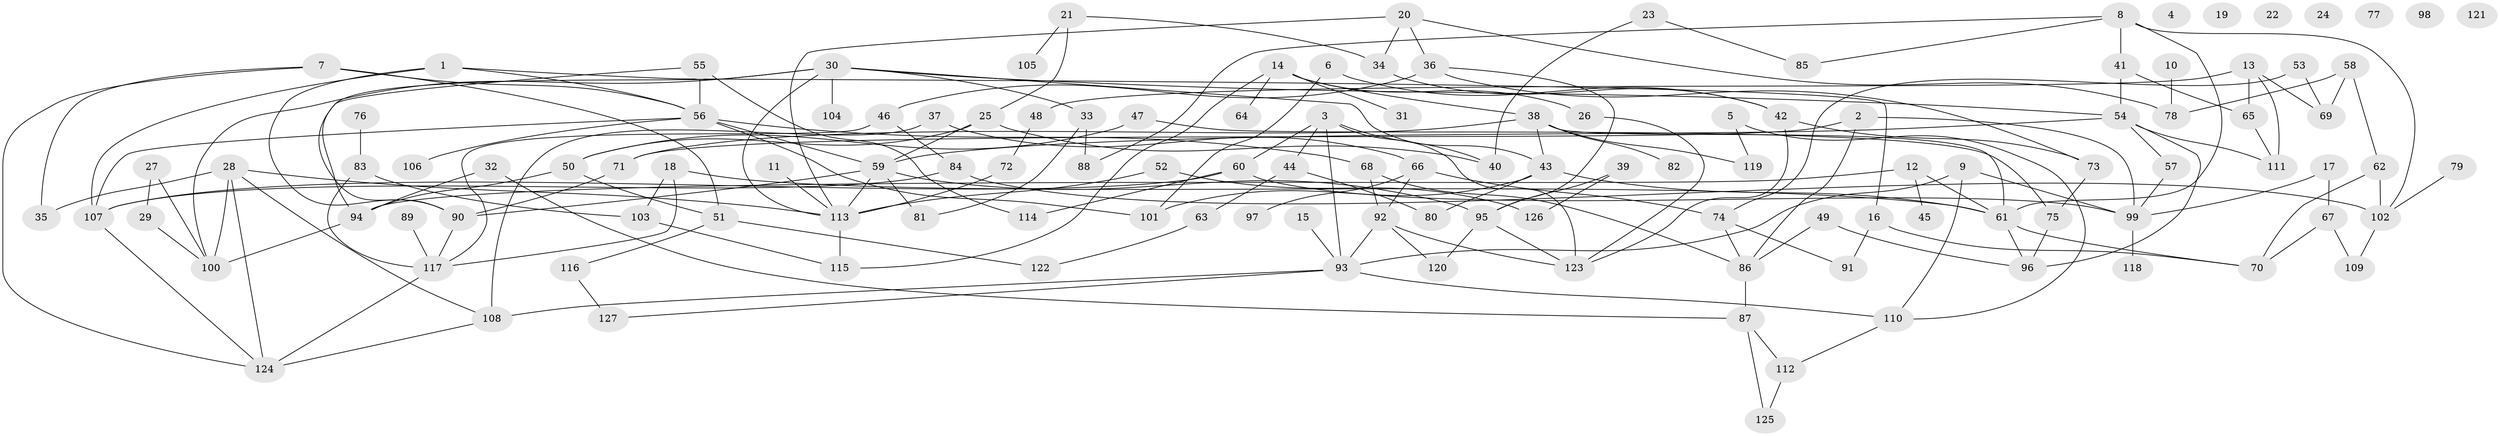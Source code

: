 // coarse degree distribution, {6: 0.08235294117647059, 0: 0.08235294117647059, 2: 0.21176470588235294, 4: 0.1411764705882353, 8: 0.03529411764705882, 1: 0.16470588235294117, 5: 0.09411764705882353, 3: 0.11764705882352941, 7: 0.03529411764705882, 9: 0.023529411764705882, 13: 0.011764705882352941}
// Generated by graph-tools (version 1.1) at 2025/41/03/06/25 10:41:21]
// undirected, 127 vertices, 191 edges
graph export_dot {
graph [start="1"]
  node [color=gray90,style=filled];
  1;
  2;
  3;
  4;
  5;
  6;
  7;
  8;
  9;
  10;
  11;
  12;
  13;
  14;
  15;
  16;
  17;
  18;
  19;
  20;
  21;
  22;
  23;
  24;
  25;
  26;
  27;
  28;
  29;
  30;
  31;
  32;
  33;
  34;
  35;
  36;
  37;
  38;
  39;
  40;
  41;
  42;
  43;
  44;
  45;
  46;
  47;
  48;
  49;
  50;
  51;
  52;
  53;
  54;
  55;
  56;
  57;
  58;
  59;
  60;
  61;
  62;
  63;
  64;
  65;
  66;
  67;
  68;
  69;
  70;
  71;
  72;
  73;
  74;
  75;
  76;
  77;
  78;
  79;
  80;
  81;
  82;
  83;
  84;
  85;
  86;
  87;
  88;
  89;
  90;
  91;
  92;
  93;
  94;
  95;
  96;
  97;
  98;
  99;
  100;
  101;
  102;
  103;
  104;
  105;
  106;
  107;
  108;
  109;
  110;
  111;
  112;
  113;
  114;
  115;
  116;
  117;
  118;
  119;
  120;
  121;
  122;
  123;
  124;
  125;
  126;
  127;
  1 -- 16;
  1 -- 56;
  1 -- 90;
  1 -- 107;
  2 -- 71;
  2 -- 86;
  2 -- 99;
  3 -- 40;
  3 -- 44;
  3 -- 60;
  3 -- 93;
  3 -- 123;
  5 -- 110;
  5 -- 119;
  6 -- 42;
  6 -- 101;
  7 -- 35;
  7 -- 51;
  7 -- 56;
  7 -- 124;
  8 -- 41;
  8 -- 61;
  8 -- 85;
  8 -- 88;
  8 -- 102;
  9 -- 93;
  9 -- 99;
  9 -- 110;
  10 -- 78;
  11 -- 113;
  12 -- 45;
  12 -- 61;
  12 -- 94;
  13 -- 48;
  13 -- 65;
  13 -- 69;
  13 -- 111;
  14 -- 26;
  14 -- 31;
  14 -- 38;
  14 -- 64;
  14 -- 115;
  15 -- 93;
  16 -- 70;
  16 -- 91;
  17 -- 67;
  17 -- 99;
  18 -- 61;
  18 -- 103;
  18 -- 117;
  20 -- 34;
  20 -- 36;
  20 -- 78;
  20 -- 113;
  21 -- 25;
  21 -- 34;
  21 -- 105;
  23 -- 40;
  23 -- 85;
  25 -- 40;
  25 -- 50;
  25 -- 59;
  26 -- 123;
  27 -- 29;
  27 -- 100;
  28 -- 35;
  28 -- 100;
  28 -- 108;
  28 -- 113;
  28 -- 124;
  29 -- 100;
  30 -- 33;
  30 -- 43;
  30 -- 54;
  30 -- 94;
  30 -- 100;
  30 -- 104;
  30 -- 113;
  32 -- 87;
  32 -- 94;
  33 -- 81;
  33 -- 88;
  34 -- 42;
  36 -- 46;
  36 -- 73;
  36 -- 95;
  37 -- 66;
  37 -- 108;
  38 -- 43;
  38 -- 61;
  38 -- 71;
  38 -- 82;
  38 -- 119;
  39 -- 95;
  39 -- 126;
  41 -- 54;
  41 -- 65;
  42 -- 73;
  42 -- 123;
  43 -- 61;
  43 -- 80;
  43 -- 101;
  44 -- 63;
  44 -- 80;
  46 -- 84;
  46 -- 117;
  47 -- 50;
  47 -- 75;
  48 -- 72;
  49 -- 86;
  49 -- 96;
  50 -- 51;
  50 -- 94;
  51 -- 116;
  51 -- 122;
  52 -- 113;
  52 -- 126;
  53 -- 69;
  53 -- 74;
  54 -- 57;
  54 -- 59;
  54 -- 96;
  54 -- 111;
  55 -- 56;
  55 -- 90;
  55 -- 114;
  56 -- 59;
  56 -- 68;
  56 -- 101;
  56 -- 106;
  56 -- 107;
  57 -- 99;
  58 -- 62;
  58 -- 69;
  58 -- 78;
  59 -- 81;
  59 -- 90;
  59 -- 95;
  59 -- 113;
  60 -- 99;
  60 -- 107;
  60 -- 114;
  61 -- 70;
  61 -- 96;
  62 -- 70;
  62 -- 102;
  63 -- 122;
  65 -- 111;
  66 -- 74;
  66 -- 92;
  66 -- 97;
  67 -- 70;
  67 -- 109;
  68 -- 86;
  68 -- 92;
  71 -- 90;
  72 -- 113;
  73 -- 75;
  74 -- 86;
  74 -- 91;
  75 -- 96;
  76 -- 83;
  79 -- 102;
  83 -- 103;
  83 -- 117;
  84 -- 102;
  84 -- 107;
  86 -- 87;
  87 -- 112;
  87 -- 125;
  89 -- 117;
  90 -- 117;
  92 -- 93;
  92 -- 120;
  92 -- 123;
  93 -- 108;
  93 -- 110;
  93 -- 127;
  94 -- 100;
  95 -- 120;
  95 -- 123;
  99 -- 118;
  102 -- 109;
  103 -- 115;
  107 -- 124;
  108 -- 124;
  110 -- 112;
  112 -- 125;
  113 -- 115;
  116 -- 127;
  117 -- 124;
}
